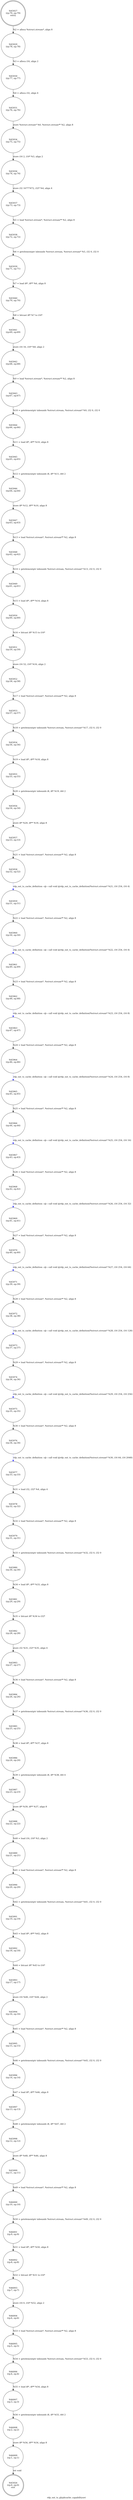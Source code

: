 digraph rdp_out_ts_glyphcache_capabilityset {
label="rdp_out_ts_glyphcache_capabilityset"
45926 [label="N45926\n(rp:0, ep:0)\nexit", shape="doublecircle"]
45927 [label="N45927\n(rp:79, ep:79)\nentry", shape="doublecircle"]
45927 -> 45929 [label="%2 = alloca %struct.stream*, align 8"]
45929 [label="N45929\n(rp:78, ep:78)", shape="circle"]
45929 -> 45930 [label="%3 = alloca i16, align 2"]
45930 [label="N45930\n(rp:77, ep:77)", shape="circle"]
45930 -> 45931 [label="%4 = alloca i32, align 4"]
45931 [label="N45931\n(rp:76, ep:76)", shape="circle"]
45931 -> 45934 [label="store %struct.stream* %0, %struct.stream** %2, align 8"]
45934 [label="N45934\n(rp:75, ep:75)", shape="circle"]
45934 -> 45936 [label="store i16 2, i16* %3, align 2"]
45936 [label="N45936\n(rp:74, ep:74)", shape="circle"]
45936 -> 45937 [label="store i32 16777472, i32* %4, align 4"]
45937 [label="N45937\n(rp:73, ep:73)", shape="circle"]
45937 -> 45938 [label="%5 = load %struct.stream*, %struct.stream** %2, align 8"]
45938 [label="N45938\n(rp:72, ep:72)", shape="circle"]
45938 -> 45939 [label="%6 = getelementptr inbounds %struct.stream, %struct.stream* %5, i32 0, i32 0"]
45939 [label="N45939\n(rp:71, ep:71)", shape="circle"]
45939 -> 45940 [label="%7 = load i8*, i8** %6, align 8"]
45940 [label="N45940\n(rp:70, ep:70)", shape="circle"]
45940 -> 45941 [label="%8 = bitcast i8* %7 to i16*"]
45941 [label="N45941\n(rp:69, ep:69)", shape="circle"]
45941 -> 45942 [label="store i16 16, i16* %8, align 2"]
45942 [label="N45942\n(rp:68, ep:68)", shape="circle"]
45942 -> 45943 [label="%9 = load %struct.stream*, %struct.stream** %2, align 8"]
45943 [label="N45943\n(rp:67, ep:67)", shape="circle"]
45943 -> 45944 [label="%10 = getelementptr inbounds %struct.stream, %struct.stream* %9, i32 0, i32 0"]
45944 [label="N45944\n(rp:66, ep:66)", shape="circle"]
45944 -> 45945 [label="%11 = load i8*, i8** %10, align 8"]
45945 [label="N45945\n(rp:65, ep:65)", shape="circle"]
45945 -> 45946 [label="%12 = getelementptr inbounds i8, i8* %11, i64 2"]
45946 [label="N45946\n(rp:64, ep:64)", shape="circle"]
45946 -> 45947 [label="store i8* %12, i8** %10, align 8"]
45947 [label="N45947\n(rp:63, ep:63)", shape="circle"]
45947 -> 45948 [label="%13 = load %struct.stream*, %struct.stream** %2, align 8"]
45948 [label="N45948\n(rp:62, ep:62)", shape="circle"]
45948 -> 45949 [label="%14 = getelementptr inbounds %struct.stream, %struct.stream* %13, i32 0, i32 0"]
45949 [label="N45949\n(rp:61, ep:61)", shape="circle"]
45949 -> 45950 [label="%15 = load i8*, i8** %14, align 8"]
45950 [label="N45950\n(rp:60, ep:60)", shape="circle"]
45950 -> 45951 [label="%16 = bitcast i8* %15 to i16*"]
45951 [label="N45951\n(rp:59, ep:59)", shape="circle"]
45951 -> 45952 [label="store i16 52, i16* %16, align 2"]
45952 [label="N45952\n(rp:58, ep:58)", shape="circle"]
45952 -> 45953 [label="%17 = load %struct.stream*, %struct.stream** %2, align 8"]
45953 [label="N45953\n(rp:57, ep:57)", shape="circle"]
45953 -> 45954 [label="%18 = getelementptr inbounds %struct.stream, %struct.stream* %17, i32 0, i32 0"]
45954 [label="N45954\n(rp:56, ep:56)", shape="circle"]
45954 -> 45955 [label="%19 = load i8*, i8** %18, align 8"]
45955 [label="N45955\n(rp:55, ep:55)", shape="circle"]
45955 -> 45956 [label="%20 = getelementptr inbounds i8, i8* %19, i64 2"]
45956 [label="N45956\n(rp:54, ep:54)", shape="circle"]
45956 -> 45957 [label="store i8* %20, i8** %18, align 8"]
45957 [label="N45957\n(rp:53, ep:53)", shape="circle"]
45957 -> 45958 [label="%21 = load %struct.stream*, %struct.stream** %2, align 8"]
45958 [label="N45958\n(rp:52, ep:52)", shape="circle"]
45958 -> 45959 [label="rdp_out_ts_cache_definition --@-- call void @rdp_out_ts_cache_definition(%struct.stream* %21, i16 254, i16 4)", style="dashed", color="blue"]
45959 [label="N45959\n(rp:51, ep:51)", shape="circle"]
45959 -> 45960 [label="%22 = load %struct.stream*, %struct.stream** %2, align 8"]
45960 [label="N45960\n(rp:50, ep:50)", shape="circle"]
45960 -> 45961 [label="rdp_out_ts_cache_definition --@-- call void @rdp_out_ts_cache_definition(%struct.stream* %22, i16 254, i16 4)", style="dashed", color="blue"]
45961 [label="N45961\n(rp:49, ep:49)", shape="circle"]
45961 -> 45962 [label="%23 = load %struct.stream*, %struct.stream** %2, align 8"]
45962 [label="N45962\n(rp:48, ep:48)", shape="circle"]
45962 -> 45963 [label="rdp_out_ts_cache_definition --@-- call void @rdp_out_ts_cache_definition(%struct.stream* %23, i16 254, i16 8)", style="dashed", color="blue"]
45963 [label="N45963\n(rp:47, ep:47)", shape="circle"]
45963 -> 45964 [label="%24 = load %struct.stream*, %struct.stream** %2, align 8"]
45964 [label="N45964\n(rp:46, ep:46)", shape="circle"]
45964 -> 45965 [label="rdp_out_ts_cache_definition --@-- call void @rdp_out_ts_cache_definition(%struct.stream* %24, i16 254, i16 8)", style="dashed", color="blue"]
45965 [label="N45965\n(rp:45, ep:45)", shape="circle"]
45965 -> 45966 [label="%25 = load %struct.stream*, %struct.stream** %2, align 8"]
45966 [label="N45966\n(rp:44, ep:44)", shape="circle"]
45966 -> 45967 [label="rdp_out_ts_cache_definition --@-- call void @rdp_out_ts_cache_definition(%struct.stream* %25, i16 254, i16 16)", style="dashed", color="blue"]
45967 [label="N45967\n(rp:43, ep:43)", shape="circle"]
45967 -> 45968 [label="%26 = load %struct.stream*, %struct.stream** %2, align 8"]
45968 [label="N45968\n(rp:42, ep:42)", shape="circle"]
45968 -> 45969 [label="rdp_out_ts_cache_definition --@-- call void @rdp_out_ts_cache_definition(%struct.stream* %26, i16 254, i16 32)", style="dashed", color="blue"]
45969 [label="N45969\n(rp:41, ep:41)", shape="circle"]
45969 -> 45970 [label="%27 = load %struct.stream*, %struct.stream** %2, align 8"]
45970 [label="N45970\n(rp:40, ep:40)", shape="circle"]
45970 -> 45971 [label="rdp_out_ts_cache_definition --@-- call void @rdp_out_ts_cache_definition(%struct.stream* %27, i16 254, i16 64)", style="dashed", color="blue"]
45971 [label="N45971\n(rp:39, ep:39)", shape="circle"]
45971 -> 45972 [label="%28 = load %struct.stream*, %struct.stream** %2, align 8"]
45972 [label="N45972\n(rp:38, ep:38)", shape="circle"]
45972 -> 45973 [label="rdp_out_ts_cache_definition --@-- call void @rdp_out_ts_cache_definition(%struct.stream* %28, i16 254, i16 128)", style="dashed", color="blue"]
45973 [label="N45973\n(rp:37, ep:37)", shape="circle"]
45973 -> 45974 [label="%29 = load %struct.stream*, %struct.stream** %2, align 8"]
45974 [label="N45974\n(rp:36, ep:36)", shape="circle"]
45974 -> 45975 [label="rdp_out_ts_cache_definition --@-- call void @rdp_out_ts_cache_definition(%struct.stream* %29, i16 254, i16 256)", style="dashed", color="blue"]
45975 [label="N45975\n(rp:35, ep:35)", shape="circle"]
45975 -> 45976 [label="%30 = load %struct.stream*, %struct.stream** %2, align 8"]
45976 [label="N45976\n(rp:34, ep:34)", shape="circle"]
45976 -> 45977 [label="rdp_out_ts_cache_definition --@-- call void @rdp_out_ts_cache_definition(%struct.stream* %30, i16 64, i16 2048)", style="dashed", color="blue"]
45977 [label="N45977\n(rp:33, ep:33)", shape="circle"]
45977 -> 45978 [label="%31 = load i32, i32* %4, align 4"]
45978 [label="N45978\n(rp:32, ep:32)", shape="circle"]
45978 -> 45979 [label="%32 = load %struct.stream*, %struct.stream** %2, align 8"]
45979 [label="N45979\n(rp:31, ep:31)", shape="circle"]
45979 -> 45980 [label="%33 = getelementptr inbounds %struct.stream, %struct.stream* %32, i32 0, i32 0"]
45980 [label="N45980\n(rp:30, ep:30)", shape="circle"]
45980 -> 45981 [label="%34 = load i8*, i8** %33, align 8"]
45981 [label="N45981\n(rp:29, ep:29)", shape="circle"]
45981 -> 45982 [label="%35 = bitcast i8* %34 to i32*"]
45982 [label="N45982\n(rp:28, ep:28)", shape="circle"]
45982 -> 45983 [label="store i32 %31, i32* %35, align 4"]
45983 [label="N45983\n(rp:27, ep:27)", shape="circle"]
45983 -> 45984 [label="%36 = load %struct.stream*, %struct.stream** %2, align 8"]
45984 [label="N45984\n(rp:26, ep:26)", shape="circle"]
45984 -> 45985 [label="%37 = getelementptr inbounds %struct.stream, %struct.stream* %36, i32 0, i32 0"]
45985 [label="N45985\n(rp:25, ep:25)", shape="circle"]
45985 -> 45986 [label="%38 = load i8*, i8** %37, align 8"]
45986 [label="N45986\n(rp:24, ep:24)", shape="circle"]
45986 -> 45987 [label="%39 = getelementptr inbounds i8, i8* %38, i64 4"]
45987 [label="N45987\n(rp:23, ep:23)", shape="circle"]
45987 -> 45988 [label="store i8* %39, i8** %37, align 8"]
45988 [label="N45988\n(rp:22, ep:22)", shape="circle"]
45988 -> 45989 [label="%40 = load i16, i16* %3, align 2"]
45989 [label="N45989\n(rp:21, ep:21)", shape="circle"]
45989 -> 45990 [label="%41 = load %struct.stream*, %struct.stream** %2, align 8"]
45990 [label="N45990\n(rp:20, ep:20)", shape="circle"]
45990 -> 45991 [label="%42 = getelementptr inbounds %struct.stream, %struct.stream* %41, i32 0, i32 0"]
45991 [label="N45991\n(rp:19, ep:19)", shape="circle"]
45991 -> 45992 [label="%43 = load i8*, i8** %42, align 8"]
45992 [label="N45992\n(rp:18, ep:18)", shape="circle"]
45992 -> 45993 [label="%44 = bitcast i8* %43 to i16*"]
45993 [label="N45993\n(rp:17, ep:17)", shape="circle"]
45993 -> 45994 [label="store i16 %40, i16* %44, align 2"]
45994 [label="N45994\n(rp:16, ep:16)", shape="circle"]
45994 -> 45995 [label="%45 = load %struct.stream*, %struct.stream** %2, align 8"]
45995 [label="N45995\n(rp:15, ep:15)", shape="circle"]
45995 -> 45996 [label="%46 = getelementptr inbounds %struct.stream, %struct.stream* %45, i32 0, i32 0"]
45996 [label="N45996\n(rp:14, ep:14)", shape="circle"]
45996 -> 45997 [label="%47 = load i8*, i8** %46, align 8"]
45997 [label="N45997\n(rp:13, ep:13)", shape="circle"]
45997 -> 45998 [label="%48 = getelementptr inbounds i8, i8* %47, i64 2"]
45998 [label="N45998\n(rp:12, ep:12)", shape="circle"]
45998 -> 45999 [label="store i8* %48, i8** %46, align 8"]
45999 [label="N45999\n(rp:11, ep:11)", shape="circle"]
45999 -> 46000 [label="%49 = load %struct.stream*, %struct.stream** %2, align 8"]
46000 [label="N46000\n(rp:10, ep:10)", shape="circle"]
46000 -> 46001 [label="%50 = getelementptr inbounds %struct.stream, %struct.stream* %49, i32 0, i32 0"]
46001 [label="N46001\n(rp:9, ep:9)", shape="circle"]
46001 -> 46002 [label="%51 = load i8*, i8** %50, align 8"]
46002 [label="N46002\n(rp:8, ep:8)", shape="circle"]
46002 -> 46003 [label="%52 = bitcast i8* %51 to i16*"]
46003 [label="N46003\n(rp:7, ep:7)", shape="circle"]
46003 -> 46004 [label="store i16 0, i16* %52, align 2"]
46004 [label="N46004\n(rp:6, ep:6)", shape="circle"]
46004 -> 46005 [label="%53 = load %struct.stream*, %struct.stream** %2, align 8"]
46005 [label="N46005\n(rp:5, ep:5)", shape="circle"]
46005 -> 46006 [label="%54 = getelementptr inbounds %struct.stream, %struct.stream* %53, i32 0, i32 0"]
46006 [label="N46006\n(rp:4, ep:4)", shape="circle"]
46006 -> 46007 [label="%55 = load i8*, i8** %54, align 8"]
46007 [label="N46007\n(rp:3, ep:3)", shape="circle"]
46007 -> 46008 [label="%56 = getelementptr inbounds i8, i8* %55, i64 2"]
46008 [label="N46008\n(rp:2, ep:2)", shape="circle"]
46008 -> 46009 [label="store i8* %56, i8** %54, align 8"]
46009 [label="N46009\n(rp:1, ep:1)", shape="circle"]
46009 -> 45926 [label="ret void"]
}
